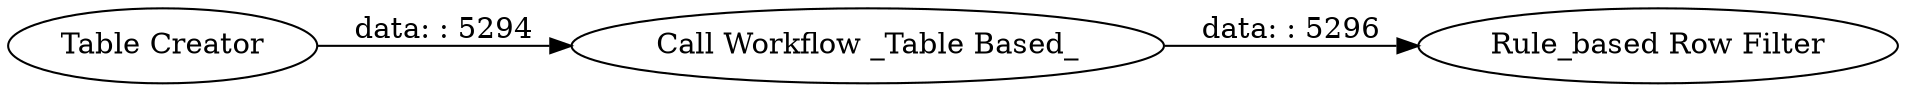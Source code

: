 digraph {
	"-4410331444753451702_2" [label="Call Workflow _Table Based_"]
	"-4410331444753451702_1" [label="Table Creator"]
	"-4410331444753451702_3" [label="Rule_based Row Filter"]
	"-4410331444753451702_1" -> "-4410331444753451702_2" [label="data: : 5294"]
	"-4410331444753451702_2" -> "-4410331444753451702_3" [label="data: : 5296"]
	rankdir=LR
}
